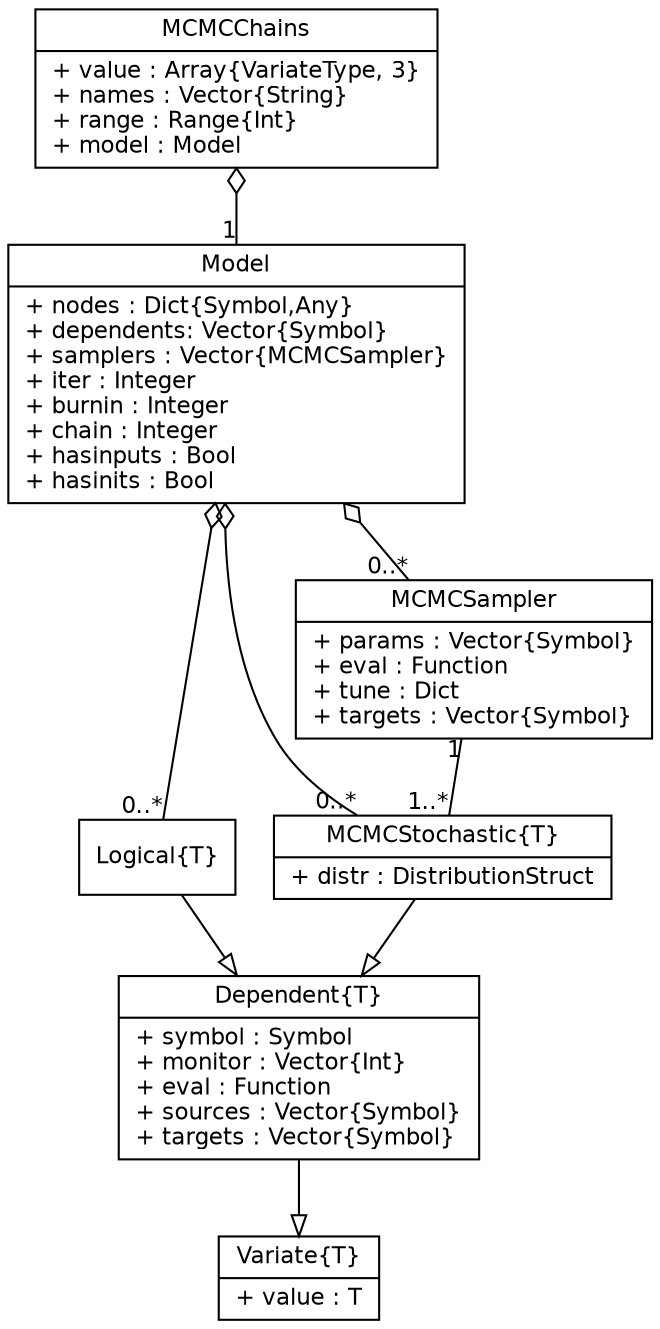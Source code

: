 graph MCMC {
	fontname = "Helvetica"
	fontsize = 11
	overlap = scalexy
	sep = "+0,26"

	node [fontname = "Helvetica", fontsize = 11, shape = record]

	edge [fontname = "Helvetica", fontsize = 11, dir = both, arrowtail = none, arrowhead = none]

	Variate [label = "{Variate\{T\}|+ value : T\l}"]

	Dependent [label = "{Dependent\{T\}|+ symbol : Symbol\l+ monitor : Vector\{Int\}\l+ eval : Function\l+ sources : Vector\{Symbol\}\l+ targets : Vector\{Symbol\}\l}"]
	
	Logical [label = "{Logical\{T\}}"]
	
	MCMCStochastic [label = "{MCMCStochastic\{T\}|+ distr : DistributionStruct\l}"]

	MCMCSampler [label = "{MCMCSampler|+ params : Vector\{Symbol\}\l+ eval : Function\l+ tune : Dict\l+ targets : Vector\{Symbol\}\l}"]
	
	Model [label = "{Model|+ nodes : Dict\{Symbol,Any\}\l+ dependents: Vector\{Symbol\}\l+ samplers : Vector\{MCMCSampler\}\l+ iter : Integer\l+ burnin : Integer\l+ chain : Integer\l+ hasinputs : Bool\l+ hasinits : Bool\l}"]
	
	MCMCChains [label = "{MCMCChains|+ value : Array\{VariateType, 3\}\l+ names : Vector\{String\}\l+ range : Range\{Int\}\l+ model : Model\l}"]

	Dependent -- Variate[len = 0.9, arrowhead = empty]
	Logical -- Dependent[arrowhead = empty]
	MCMCStochastic -- Dependent[arrowhead = empty]
	MCMCSampler -- MCMCStochastic[len = 1.2, taillabel = "1", headlabel = "1..*"]
	Model -- MCMCSampler[arrowtail = odiamond, headlabel = "0..*"]
	Model -- Logical[arrowtail = odiamond, headlabel = "0..*"]
	Model -- MCMCStochastic[arrowtail = odiamond, headlabel = "0..*"]
	MCMCChains -- Model[len = 1.2, arrowtail = odiamond, headlabel = "1"]

}
